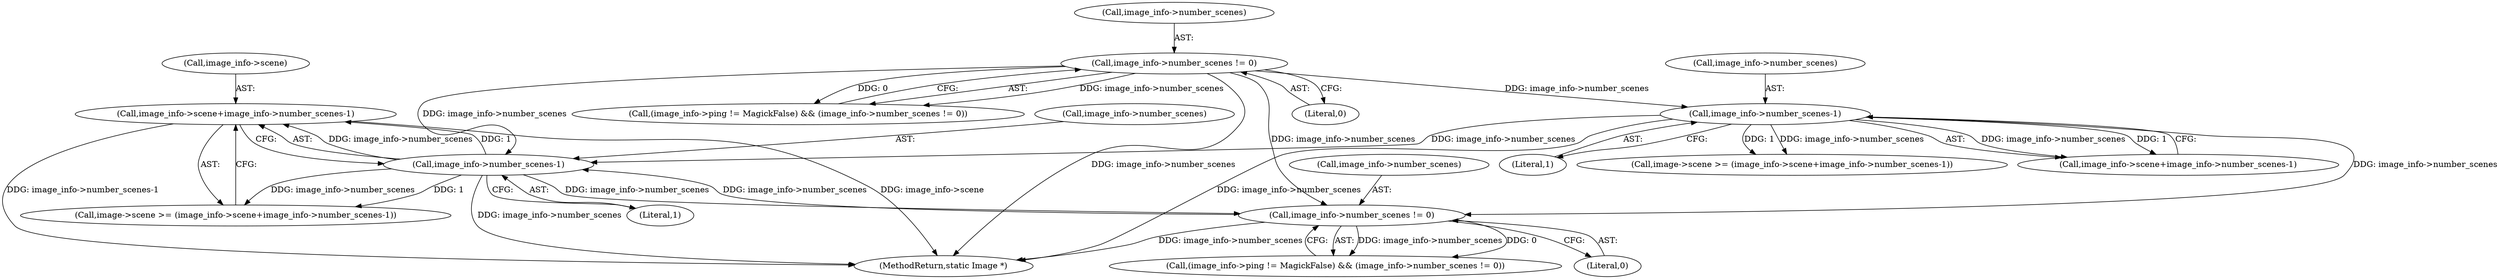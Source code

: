 digraph "0_ImageMagick_6b6bff054d569a77973f2140c0e86366e6168a6c_1@pointer" {
"1000564" [label="(Call,image_info->scene+image_info->number_scenes-1)"];
"1000568" [label="(Call,image_info->number_scenes-1)"];
"1000495" [label="(Call,image_info->number_scenes-1)"];
"1000481" [label="(Call,image_info->number_scenes != 0)"];
"1000554" [label="(Call,image_info->number_scenes != 0)"];
"1000554" [label="(Call,image_info->number_scenes != 0)"];
"1000565" [label="(Call,image_info->scene)"];
"1000558" [label="(Literal,0)"];
"1000564" [label="(Call,image_info->scene+image_info->number_scenes-1)"];
"1000572" [label="(Literal,1)"];
"1000481" [label="(Call,image_info->number_scenes != 0)"];
"1000491" [label="(Call,image_info->scene+image_info->number_scenes-1)"];
"1000487" [label="(Call,image->scene >= (image_info->scene+image_info->number_scenes-1))"];
"1000485" [label="(Literal,0)"];
"1002573" [label="(MethodReturn,static Image *)"];
"1000475" [label="(Call,(image_info->ping != MagickFalse) && (image_info->number_scenes != 0))"];
"1000499" [label="(Literal,1)"];
"1000569" [label="(Call,image_info->number_scenes)"];
"1000495" [label="(Call,image_info->number_scenes-1)"];
"1000548" [label="(Call,(image_info->ping != MagickFalse) && (image_info->number_scenes != 0))"];
"1000482" [label="(Call,image_info->number_scenes)"];
"1000555" [label="(Call,image_info->number_scenes)"];
"1000568" [label="(Call,image_info->number_scenes-1)"];
"1000496" [label="(Call,image_info->number_scenes)"];
"1000560" [label="(Call,image->scene >= (image_info->scene+image_info->number_scenes-1))"];
"1000564" -> "1000560"  [label="AST: "];
"1000564" -> "1000568"  [label="CFG: "];
"1000565" -> "1000564"  [label="AST: "];
"1000568" -> "1000564"  [label="AST: "];
"1000560" -> "1000564"  [label="CFG: "];
"1000564" -> "1002573"  [label="DDG: image_info->number_scenes-1"];
"1000564" -> "1002573"  [label="DDG: image_info->scene"];
"1000568" -> "1000564"  [label="DDG: image_info->number_scenes"];
"1000568" -> "1000564"  [label="DDG: 1"];
"1000568" -> "1000572"  [label="CFG: "];
"1000569" -> "1000568"  [label="AST: "];
"1000572" -> "1000568"  [label="AST: "];
"1000568" -> "1002573"  [label="DDG: image_info->number_scenes"];
"1000568" -> "1000554"  [label="DDG: image_info->number_scenes"];
"1000568" -> "1000560"  [label="DDG: image_info->number_scenes"];
"1000568" -> "1000560"  [label="DDG: 1"];
"1000495" -> "1000568"  [label="DDG: image_info->number_scenes"];
"1000554" -> "1000568"  [label="DDG: image_info->number_scenes"];
"1000481" -> "1000568"  [label="DDG: image_info->number_scenes"];
"1000495" -> "1000491"  [label="AST: "];
"1000495" -> "1000499"  [label="CFG: "];
"1000496" -> "1000495"  [label="AST: "];
"1000499" -> "1000495"  [label="AST: "];
"1000491" -> "1000495"  [label="CFG: "];
"1000495" -> "1002573"  [label="DDG: image_info->number_scenes"];
"1000495" -> "1000487"  [label="DDG: image_info->number_scenes"];
"1000495" -> "1000487"  [label="DDG: 1"];
"1000495" -> "1000491"  [label="DDG: image_info->number_scenes"];
"1000495" -> "1000491"  [label="DDG: 1"];
"1000481" -> "1000495"  [label="DDG: image_info->number_scenes"];
"1000495" -> "1000554"  [label="DDG: image_info->number_scenes"];
"1000481" -> "1000475"  [label="AST: "];
"1000481" -> "1000485"  [label="CFG: "];
"1000482" -> "1000481"  [label="AST: "];
"1000485" -> "1000481"  [label="AST: "];
"1000475" -> "1000481"  [label="CFG: "];
"1000481" -> "1002573"  [label="DDG: image_info->number_scenes"];
"1000481" -> "1000475"  [label="DDG: image_info->number_scenes"];
"1000481" -> "1000475"  [label="DDG: 0"];
"1000481" -> "1000554"  [label="DDG: image_info->number_scenes"];
"1000554" -> "1000548"  [label="AST: "];
"1000554" -> "1000558"  [label="CFG: "];
"1000555" -> "1000554"  [label="AST: "];
"1000558" -> "1000554"  [label="AST: "];
"1000548" -> "1000554"  [label="CFG: "];
"1000554" -> "1002573"  [label="DDG: image_info->number_scenes"];
"1000554" -> "1000548"  [label="DDG: image_info->number_scenes"];
"1000554" -> "1000548"  [label="DDG: 0"];
}
